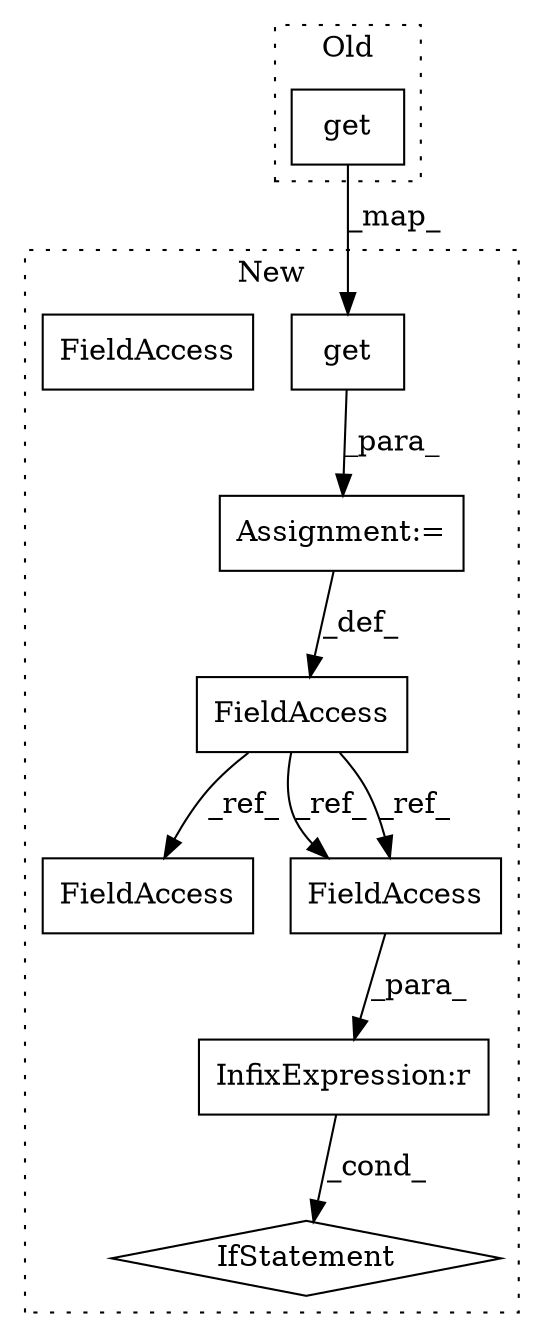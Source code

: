 digraph G {
subgraph cluster0 {
1 [label="get" a="32" s="196,202" l="4,1" shape="box"];
label = "Old";
style="dotted";
}
subgraph cluster1 {
2 [label="get" a="32" s="224,235" l="4,1" shape="box"];
3 [label="Assignment:=" a="7" s="211" l="1" shape="box"];
4 [label="IfStatement" a="25" s="242,260" l="4,2" shape="diamond"];
5 [label="InfixExpression:r" a="27" s="252" l="4" shape="box"];
6 [label="FieldAccess" a="22" s="246" l="6" shape="box"];
7 [label="FieldAccess" a="22" s="205" l="6" shape="box"];
8 [label="FieldAccess" a="22" s="304" l="6" shape="box"];
9 [label="FieldAccess" a="22" s="246" l="6" shape="box"];
label = "New";
style="dotted";
}
1 -> 2 [label="_map_"];
2 -> 3 [label="_para_"];
3 -> 7 [label="_def_"];
5 -> 4 [label="_cond_"];
7 -> 9 [label="_ref_"];
7 -> 8 [label="_ref_"];
7 -> 9 [label="_ref_"];
9 -> 5 [label="_para_"];
}